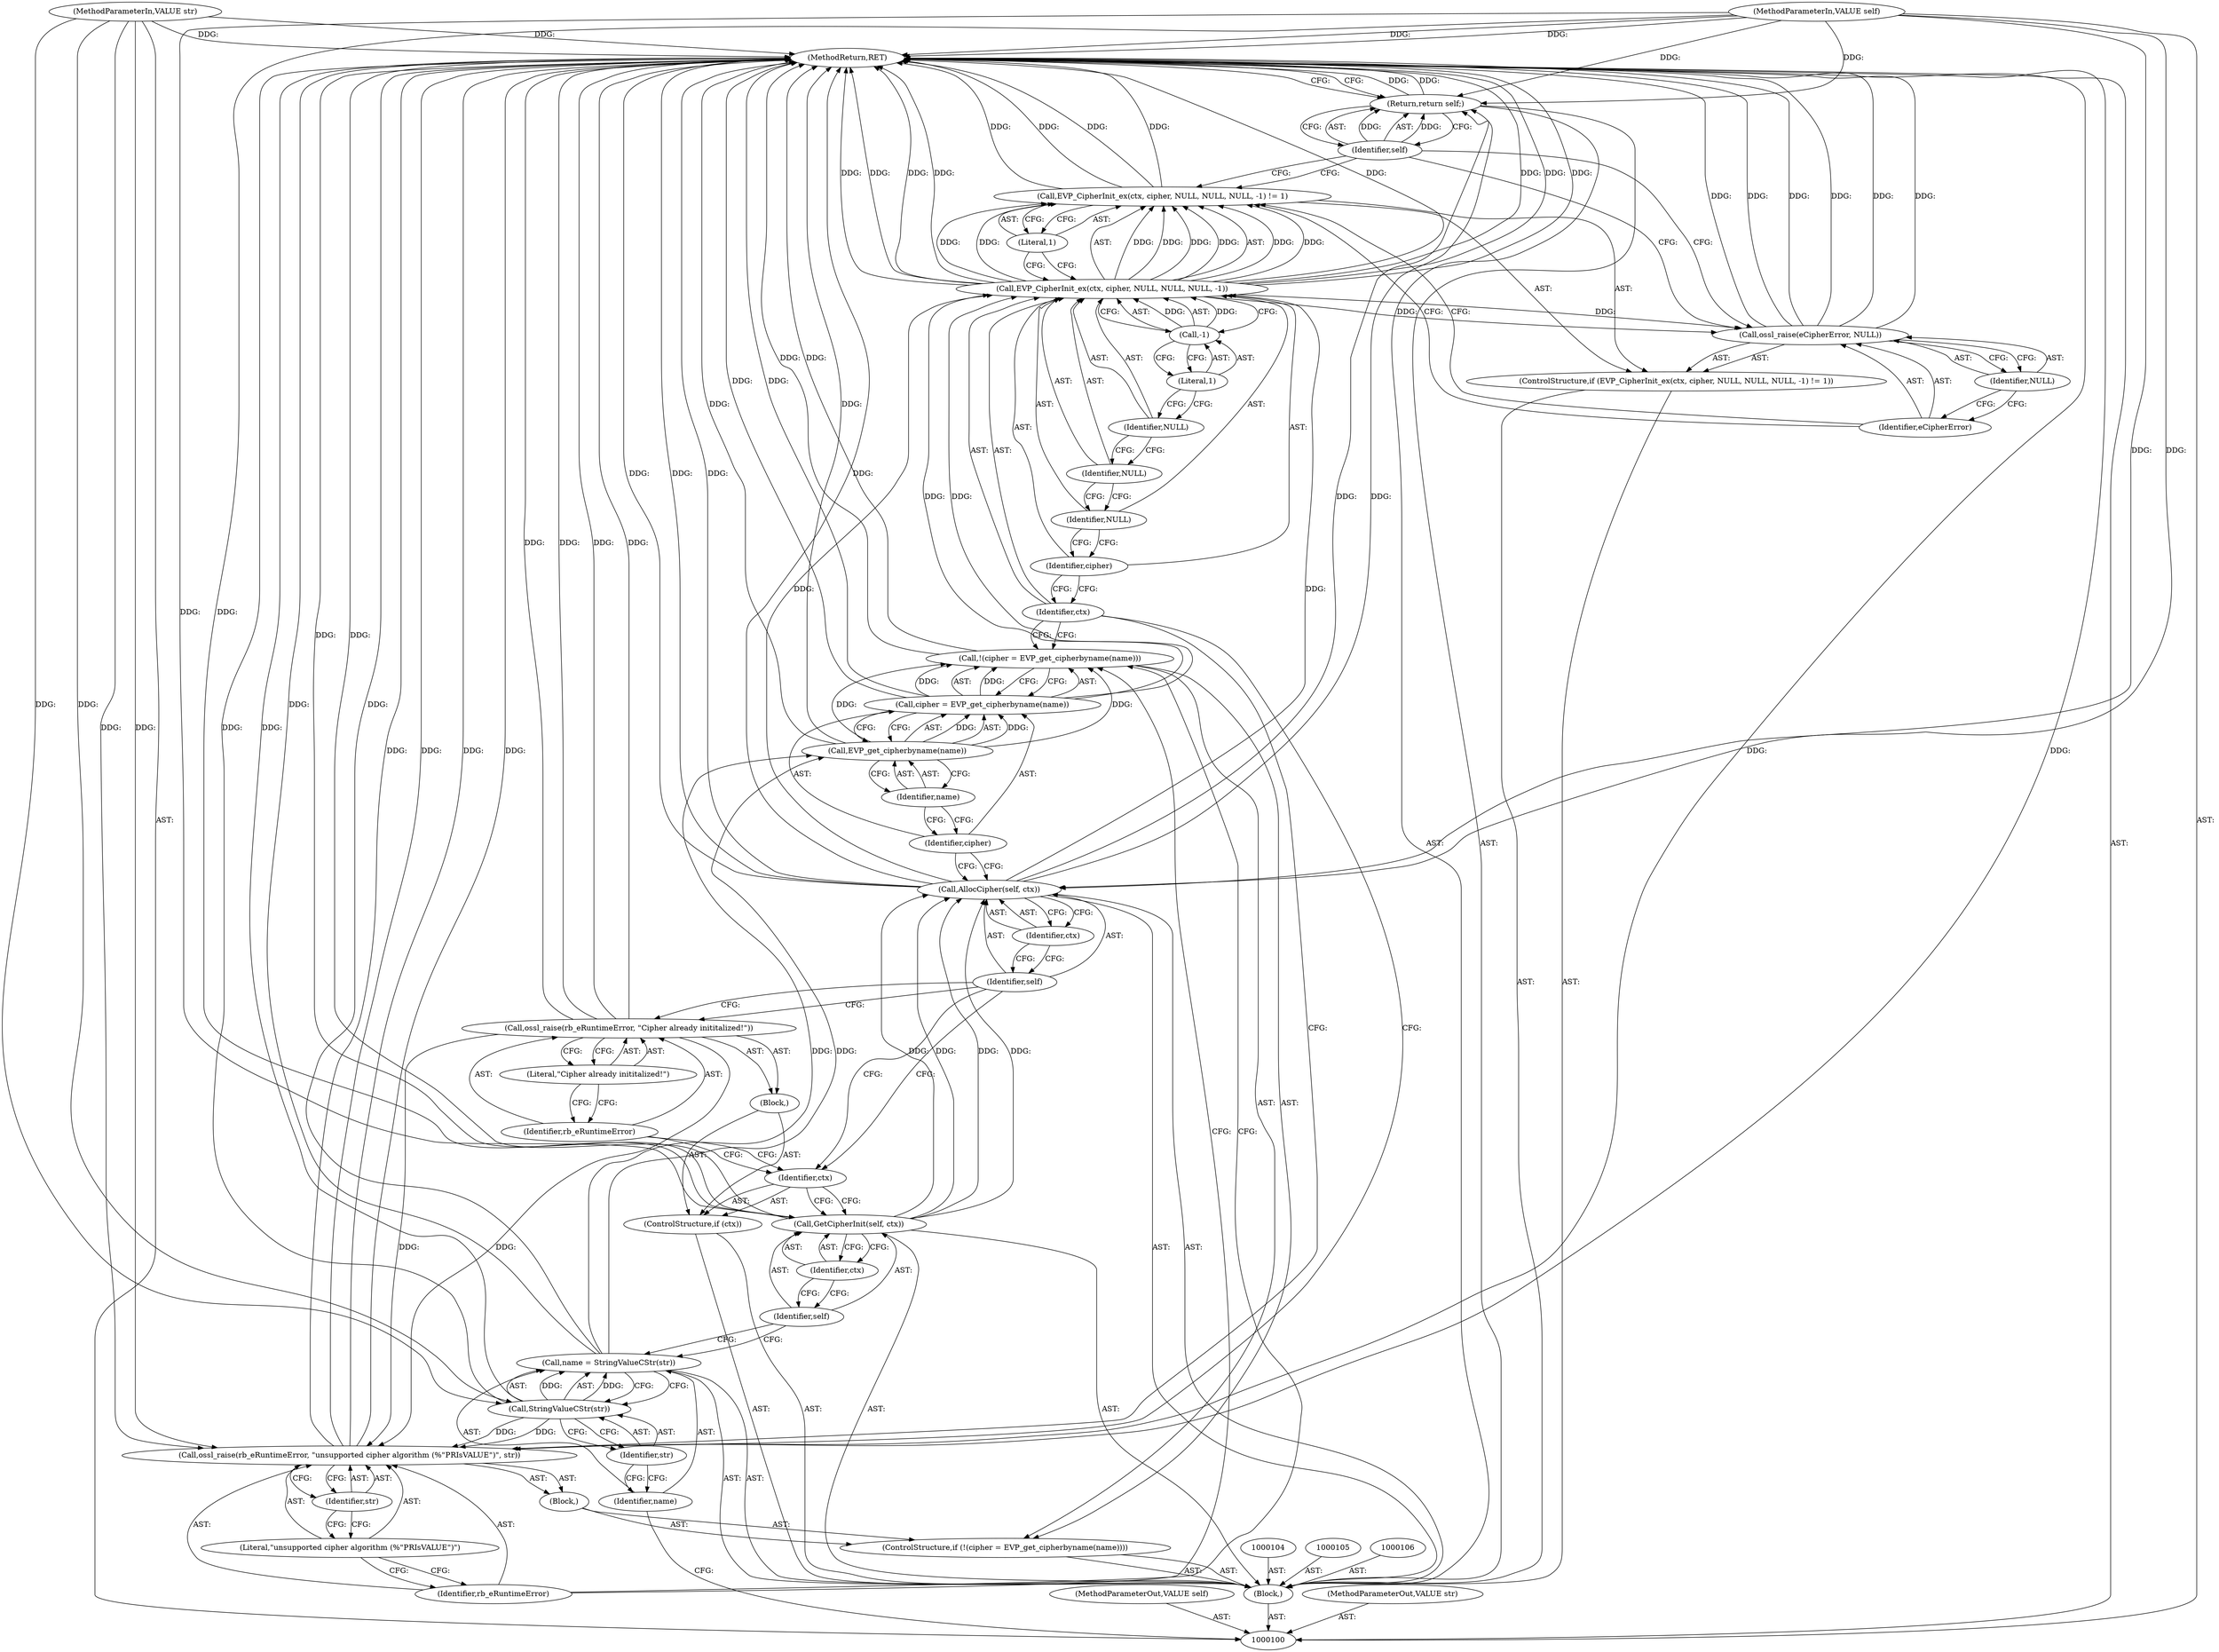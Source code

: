 digraph "0_openssl_8108e0a6db133f3375608303fdd2083eb5115062_1" {
"1000150" [label="(MethodReturn,RET)"];
"1000101" [label="(MethodParameterIn,VALUE self)"];
"1000209" [label="(MethodParameterOut,VALUE self)"];
"1000102" [label="(MethodParameterIn,VALUE str)"];
"1000210" [label="(MethodParameterOut,VALUE str)"];
"1000117" [label="(Call,ossl_raise(rb_eRuntimeError, \"Cipher already inititalized!\"))"];
"1000118" [label="(Identifier,rb_eRuntimeError)"];
"1000119" [label="(Literal,\"Cipher already inititalized!\")"];
"1000121" [label="(Identifier,self)"];
"1000122" [label="(Identifier,ctx)"];
"1000120" [label="(Call,AllocCipher(self, ctx))"];
"1000125" [label="(Call,cipher = EVP_get_cipherbyname(name))"];
"1000126" [label="(Identifier,cipher)"];
"1000127" [label="(Call,EVP_get_cipherbyname(name))"];
"1000128" [label="(Identifier,name)"];
"1000129" [label="(Block,)"];
"1000123" [label="(ControlStructure,if (!(cipher = EVP_get_cipherbyname(name))))"];
"1000124" [label="(Call,!(cipher = EVP_get_cipherbyname(name)))"];
"1000131" [label="(Identifier,rb_eRuntimeError)"];
"1000130" [label="(Call,ossl_raise(rb_eRuntimeError, \"unsupported cipher algorithm (%\"PRIsVALUE\")\", str))"];
"1000132" [label="(Literal,\"unsupported cipher algorithm (%\"PRIsVALUE\")\")"];
"1000133" [label="(Identifier,str)"];
"1000137" [label="(Identifier,ctx)"];
"1000138" [label="(Identifier,cipher)"];
"1000139" [label="(Identifier,NULL)"];
"1000134" [label="(ControlStructure,if (EVP_CipherInit_ex(ctx, cipher, NULL, NULL, NULL, -1) != 1))"];
"1000140" [label="(Identifier,NULL)"];
"1000141" [label="(Identifier,NULL)"];
"1000142" [label="(Call,-1)"];
"1000143" [label="(Literal,1)"];
"1000144" [label="(Literal,1)"];
"1000135" [label="(Call,EVP_CipherInit_ex(ctx, cipher, NULL, NULL, NULL, -1) != 1)"];
"1000136" [label="(Call,EVP_CipherInit_ex(ctx, cipher, NULL, NULL, NULL, -1))"];
"1000146" [label="(Identifier,eCipherError)"];
"1000145" [label="(Call,ossl_raise(eCipherError, NULL))"];
"1000147" [label="(Identifier,NULL)"];
"1000149" [label="(Identifier,self)"];
"1000148" [label="(Return,return self;)"];
"1000103" [label="(Block,)"];
"1000109" [label="(Call,StringValueCStr(str))"];
"1000110" [label="(Identifier,str)"];
"1000107" [label="(Call,name = StringValueCStr(str))"];
"1000108" [label="(Identifier,name)"];
"1000112" [label="(Identifier,self)"];
"1000113" [label="(Identifier,ctx)"];
"1000111" [label="(Call,GetCipherInit(self, ctx))"];
"1000116" [label="(Block,)"];
"1000114" [label="(ControlStructure,if (ctx))"];
"1000115" [label="(Identifier,ctx)"];
"1000150" -> "1000100"  [label="AST: "];
"1000150" -> "1000148"  [label="CFG: "];
"1000148" -> "1000150"  [label="DDG: "];
"1000117" -> "1000150"  [label="DDG: "];
"1000117" -> "1000150"  [label="DDG: "];
"1000130" -> "1000150"  [label="DDG: "];
"1000130" -> "1000150"  [label="DDG: "];
"1000130" -> "1000150"  [label="DDG: "];
"1000136" -> "1000150"  [label="DDG: "];
"1000136" -> "1000150"  [label="DDG: "];
"1000136" -> "1000150"  [label="DDG: "];
"1000136" -> "1000150"  [label="DDG: "];
"1000120" -> "1000150"  [label="DDG: "];
"1000120" -> "1000150"  [label="DDG: "];
"1000125" -> "1000150"  [label="DDG: "];
"1000145" -> "1000150"  [label="DDG: "];
"1000145" -> "1000150"  [label="DDG: "];
"1000145" -> "1000150"  [label="DDG: "];
"1000102" -> "1000150"  [label="DDG: "];
"1000135" -> "1000150"  [label="DDG: "];
"1000135" -> "1000150"  [label="DDG: "];
"1000101" -> "1000150"  [label="DDG: "];
"1000109" -> "1000150"  [label="DDG: "];
"1000127" -> "1000150"  [label="DDG: "];
"1000111" -> "1000150"  [label="DDG: "];
"1000107" -> "1000150"  [label="DDG: "];
"1000124" -> "1000150"  [label="DDG: "];
"1000101" -> "1000100"  [label="AST: "];
"1000101" -> "1000150"  [label="DDG: "];
"1000101" -> "1000111"  [label="DDG: "];
"1000101" -> "1000120"  [label="DDG: "];
"1000101" -> "1000148"  [label="DDG: "];
"1000209" -> "1000100"  [label="AST: "];
"1000102" -> "1000100"  [label="AST: "];
"1000102" -> "1000150"  [label="DDG: "];
"1000102" -> "1000109"  [label="DDG: "];
"1000102" -> "1000130"  [label="DDG: "];
"1000210" -> "1000100"  [label="AST: "];
"1000117" -> "1000116"  [label="AST: "];
"1000117" -> "1000119"  [label="CFG: "];
"1000118" -> "1000117"  [label="AST: "];
"1000119" -> "1000117"  [label="AST: "];
"1000121" -> "1000117"  [label="CFG: "];
"1000117" -> "1000150"  [label="DDG: "];
"1000117" -> "1000150"  [label="DDG: "];
"1000117" -> "1000130"  [label="DDG: "];
"1000118" -> "1000117"  [label="AST: "];
"1000118" -> "1000115"  [label="CFG: "];
"1000119" -> "1000118"  [label="CFG: "];
"1000119" -> "1000117"  [label="AST: "];
"1000119" -> "1000118"  [label="CFG: "];
"1000117" -> "1000119"  [label="CFG: "];
"1000121" -> "1000120"  [label="AST: "];
"1000121" -> "1000117"  [label="CFG: "];
"1000121" -> "1000115"  [label="CFG: "];
"1000122" -> "1000121"  [label="CFG: "];
"1000122" -> "1000120"  [label="AST: "];
"1000122" -> "1000121"  [label="CFG: "];
"1000120" -> "1000122"  [label="CFG: "];
"1000120" -> "1000103"  [label="AST: "];
"1000120" -> "1000122"  [label="CFG: "];
"1000121" -> "1000120"  [label="AST: "];
"1000122" -> "1000120"  [label="AST: "];
"1000126" -> "1000120"  [label="CFG: "];
"1000120" -> "1000150"  [label="DDG: "];
"1000120" -> "1000150"  [label="DDG: "];
"1000111" -> "1000120"  [label="DDG: "];
"1000111" -> "1000120"  [label="DDG: "];
"1000101" -> "1000120"  [label="DDG: "];
"1000120" -> "1000136"  [label="DDG: "];
"1000120" -> "1000148"  [label="DDG: "];
"1000125" -> "1000124"  [label="AST: "];
"1000125" -> "1000127"  [label="CFG: "];
"1000126" -> "1000125"  [label="AST: "];
"1000127" -> "1000125"  [label="AST: "];
"1000124" -> "1000125"  [label="CFG: "];
"1000125" -> "1000150"  [label="DDG: "];
"1000125" -> "1000124"  [label="DDG: "];
"1000127" -> "1000125"  [label="DDG: "];
"1000125" -> "1000136"  [label="DDG: "];
"1000126" -> "1000125"  [label="AST: "];
"1000126" -> "1000120"  [label="CFG: "];
"1000128" -> "1000126"  [label="CFG: "];
"1000127" -> "1000125"  [label="AST: "];
"1000127" -> "1000128"  [label="CFG: "];
"1000128" -> "1000127"  [label="AST: "];
"1000125" -> "1000127"  [label="CFG: "];
"1000127" -> "1000150"  [label="DDG: "];
"1000127" -> "1000124"  [label="DDG: "];
"1000127" -> "1000125"  [label="DDG: "];
"1000107" -> "1000127"  [label="DDG: "];
"1000128" -> "1000127"  [label="AST: "];
"1000128" -> "1000126"  [label="CFG: "];
"1000127" -> "1000128"  [label="CFG: "];
"1000129" -> "1000123"  [label="AST: "];
"1000130" -> "1000129"  [label="AST: "];
"1000123" -> "1000103"  [label="AST: "];
"1000124" -> "1000123"  [label="AST: "];
"1000129" -> "1000123"  [label="AST: "];
"1000124" -> "1000123"  [label="AST: "];
"1000124" -> "1000125"  [label="CFG: "];
"1000125" -> "1000124"  [label="AST: "];
"1000131" -> "1000124"  [label="CFG: "];
"1000137" -> "1000124"  [label="CFG: "];
"1000124" -> "1000150"  [label="DDG: "];
"1000125" -> "1000124"  [label="DDG: "];
"1000127" -> "1000124"  [label="DDG: "];
"1000131" -> "1000130"  [label="AST: "];
"1000131" -> "1000124"  [label="CFG: "];
"1000132" -> "1000131"  [label="CFG: "];
"1000130" -> "1000129"  [label="AST: "];
"1000130" -> "1000133"  [label="CFG: "];
"1000131" -> "1000130"  [label="AST: "];
"1000132" -> "1000130"  [label="AST: "];
"1000133" -> "1000130"  [label="AST: "];
"1000137" -> "1000130"  [label="CFG: "];
"1000130" -> "1000150"  [label="DDG: "];
"1000130" -> "1000150"  [label="DDG: "];
"1000130" -> "1000150"  [label="DDG: "];
"1000117" -> "1000130"  [label="DDG: "];
"1000109" -> "1000130"  [label="DDG: "];
"1000102" -> "1000130"  [label="DDG: "];
"1000132" -> "1000130"  [label="AST: "];
"1000132" -> "1000131"  [label="CFG: "];
"1000133" -> "1000132"  [label="CFG: "];
"1000133" -> "1000130"  [label="AST: "];
"1000133" -> "1000132"  [label="CFG: "];
"1000130" -> "1000133"  [label="CFG: "];
"1000137" -> "1000136"  [label="AST: "];
"1000137" -> "1000130"  [label="CFG: "];
"1000137" -> "1000124"  [label="CFG: "];
"1000138" -> "1000137"  [label="CFG: "];
"1000138" -> "1000136"  [label="AST: "];
"1000138" -> "1000137"  [label="CFG: "];
"1000139" -> "1000138"  [label="CFG: "];
"1000139" -> "1000136"  [label="AST: "];
"1000139" -> "1000138"  [label="CFG: "];
"1000140" -> "1000139"  [label="CFG: "];
"1000134" -> "1000103"  [label="AST: "];
"1000135" -> "1000134"  [label="AST: "];
"1000145" -> "1000134"  [label="AST: "];
"1000140" -> "1000136"  [label="AST: "];
"1000140" -> "1000139"  [label="CFG: "];
"1000141" -> "1000140"  [label="CFG: "];
"1000141" -> "1000136"  [label="AST: "];
"1000141" -> "1000140"  [label="CFG: "];
"1000143" -> "1000141"  [label="CFG: "];
"1000142" -> "1000136"  [label="AST: "];
"1000142" -> "1000143"  [label="CFG: "];
"1000143" -> "1000142"  [label="AST: "];
"1000136" -> "1000142"  [label="CFG: "];
"1000142" -> "1000136"  [label="DDG: "];
"1000143" -> "1000142"  [label="AST: "];
"1000143" -> "1000141"  [label="CFG: "];
"1000142" -> "1000143"  [label="CFG: "];
"1000144" -> "1000135"  [label="AST: "];
"1000144" -> "1000136"  [label="CFG: "];
"1000135" -> "1000144"  [label="CFG: "];
"1000135" -> "1000134"  [label="AST: "];
"1000135" -> "1000144"  [label="CFG: "];
"1000136" -> "1000135"  [label="AST: "];
"1000144" -> "1000135"  [label="AST: "];
"1000146" -> "1000135"  [label="CFG: "];
"1000149" -> "1000135"  [label="CFG: "];
"1000135" -> "1000150"  [label="DDG: "];
"1000135" -> "1000150"  [label="DDG: "];
"1000136" -> "1000135"  [label="DDG: "];
"1000136" -> "1000135"  [label="DDG: "];
"1000136" -> "1000135"  [label="DDG: "];
"1000136" -> "1000135"  [label="DDG: "];
"1000136" -> "1000135"  [label="AST: "];
"1000136" -> "1000142"  [label="CFG: "];
"1000137" -> "1000136"  [label="AST: "];
"1000138" -> "1000136"  [label="AST: "];
"1000139" -> "1000136"  [label="AST: "];
"1000140" -> "1000136"  [label="AST: "];
"1000141" -> "1000136"  [label="AST: "];
"1000142" -> "1000136"  [label="AST: "];
"1000144" -> "1000136"  [label="CFG: "];
"1000136" -> "1000150"  [label="DDG: "];
"1000136" -> "1000150"  [label="DDG: "];
"1000136" -> "1000150"  [label="DDG: "];
"1000136" -> "1000150"  [label="DDG: "];
"1000136" -> "1000135"  [label="DDG: "];
"1000136" -> "1000135"  [label="DDG: "];
"1000136" -> "1000135"  [label="DDG: "];
"1000136" -> "1000135"  [label="DDG: "];
"1000120" -> "1000136"  [label="DDG: "];
"1000125" -> "1000136"  [label="DDG: "];
"1000142" -> "1000136"  [label="DDG: "];
"1000136" -> "1000145"  [label="DDG: "];
"1000146" -> "1000145"  [label="AST: "];
"1000146" -> "1000135"  [label="CFG: "];
"1000147" -> "1000146"  [label="CFG: "];
"1000145" -> "1000134"  [label="AST: "];
"1000145" -> "1000147"  [label="CFG: "];
"1000146" -> "1000145"  [label="AST: "];
"1000147" -> "1000145"  [label="AST: "];
"1000149" -> "1000145"  [label="CFG: "];
"1000145" -> "1000150"  [label="DDG: "];
"1000145" -> "1000150"  [label="DDG: "];
"1000145" -> "1000150"  [label="DDG: "];
"1000136" -> "1000145"  [label="DDG: "];
"1000147" -> "1000145"  [label="AST: "];
"1000147" -> "1000146"  [label="CFG: "];
"1000145" -> "1000147"  [label="CFG: "];
"1000149" -> "1000148"  [label="AST: "];
"1000149" -> "1000145"  [label="CFG: "];
"1000149" -> "1000135"  [label="CFG: "];
"1000148" -> "1000149"  [label="CFG: "];
"1000149" -> "1000148"  [label="DDG: "];
"1000148" -> "1000103"  [label="AST: "];
"1000148" -> "1000149"  [label="CFG: "];
"1000149" -> "1000148"  [label="AST: "];
"1000150" -> "1000148"  [label="CFG: "];
"1000148" -> "1000150"  [label="DDG: "];
"1000149" -> "1000148"  [label="DDG: "];
"1000120" -> "1000148"  [label="DDG: "];
"1000101" -> "1000148"  [label="DDG: "];
"1000103" -> "1000100"  [label="AST: "];
"1000104" -> "1000103"  [label="AST: "];
"1000105" -> "1000103"  [label="AST: "];
"1000106" -> "1000103"  [label="AST: "];
"1000107" -> "1000103"  [label="AST: "];
"1000111" -> "1000103"  [label="AST: "];
"1000114" -> "1000103"  [label="AST: "];
"1000120" -> "1000103"  [label="AST: "];
"1000123" -> "1000103"  [label="AST: "];
"1000134" -> "1000103"  [label="AST: "];
"1000148" -> "1000103"  [label="AST: "];
"1000109" -> "1000107"  [label="AST: "];
"1000109" -> "1000110"  [label="CFG: "];
"1000110" -> "1000109"  [label="AST: "];
"1000107" -> "1000109"  [label="CFG: "];
"1000109" -> "1000150"  [label="DDG: "];
"1000109" -> "1000107"  [label="DDG: "];
"1000102" -> "1000109"  [label="DDG: "];
"1000109" -> "1000130"  [label="DDG: "];
"1000110" -> "1000109"  [label="AST: "];
"1000110" -> "1000108"  [label="CFG: "];
"1000109" -> "1000110"  [label="CFG: "];
"1000107" -> "1000103"  [label="AST: "];
"1000107" -> "1000109"  [label="CFG: "];
"1000108" -> "1000107"  [label="AST: "];
"1000109" -> "1000107"  [label="AST: "];
"1000112" -> "1000107"  [label="CFG: "];
"1000107" -> "1000150"  [label="DDG: "];
"1000109" -> "1000107"  [label="DDG: "];
"1000107" -> "1000127"  [label="DDG: "];
"1000108" -> "1000107"  [label="AST: "];
"1000108" -> "1000100"  [label="CFG: "];
"1000110" -> "1000108"  [label="CFG: "];
"1000112" -> "1000111"  [label="AST: "];
"1000112" -> "1000107"  [label="CFG: "];
"1000113" -> "1000112"  [label="CFG: "];
"1000113" -> "1000111"  [label="AST: "];
"1000113" -> "1000112"  [label="CFG: "];
"1000111" -> "1000113"  [label="CFG: "];
"1000111" -> "1000103"  [label="AST: "];
"1000111" -> "1000113"  [label="CFG: "];
"1000112" -> "1000111"  [label="AST: "];
"1000113" -> "1000111"  [label="AST: "];
"1000115" -> "1000111"  [label="CFG: "];
"1000111" -> "1000150"  [label="DDG: "];
"1000101" -> "1000111"  [label="DDG: "];
"1000111" -> "1000120"  [label="DDG: "];
"1000111" -> "1000120"  [label="DDG: "];
"1000116" -> "1000114"  [label="AST: "];
"1000117" -> "1000116"  [label="AST: "];
"1000114" -> "1000103"  [label="AST: "];
"1000115" -> "1000114"  [label="AST: "];
"1000116" -> "1000114"  [label="AST: "];
"1000115" -> "1000114"  [label="AST: "];
"1000115" -> "1000111"  [label="CFG: "];
"1000118" -> "1000115"  [label="CFG: "];
"1000121" -> "1000115"  [label="CFG: "];
}
